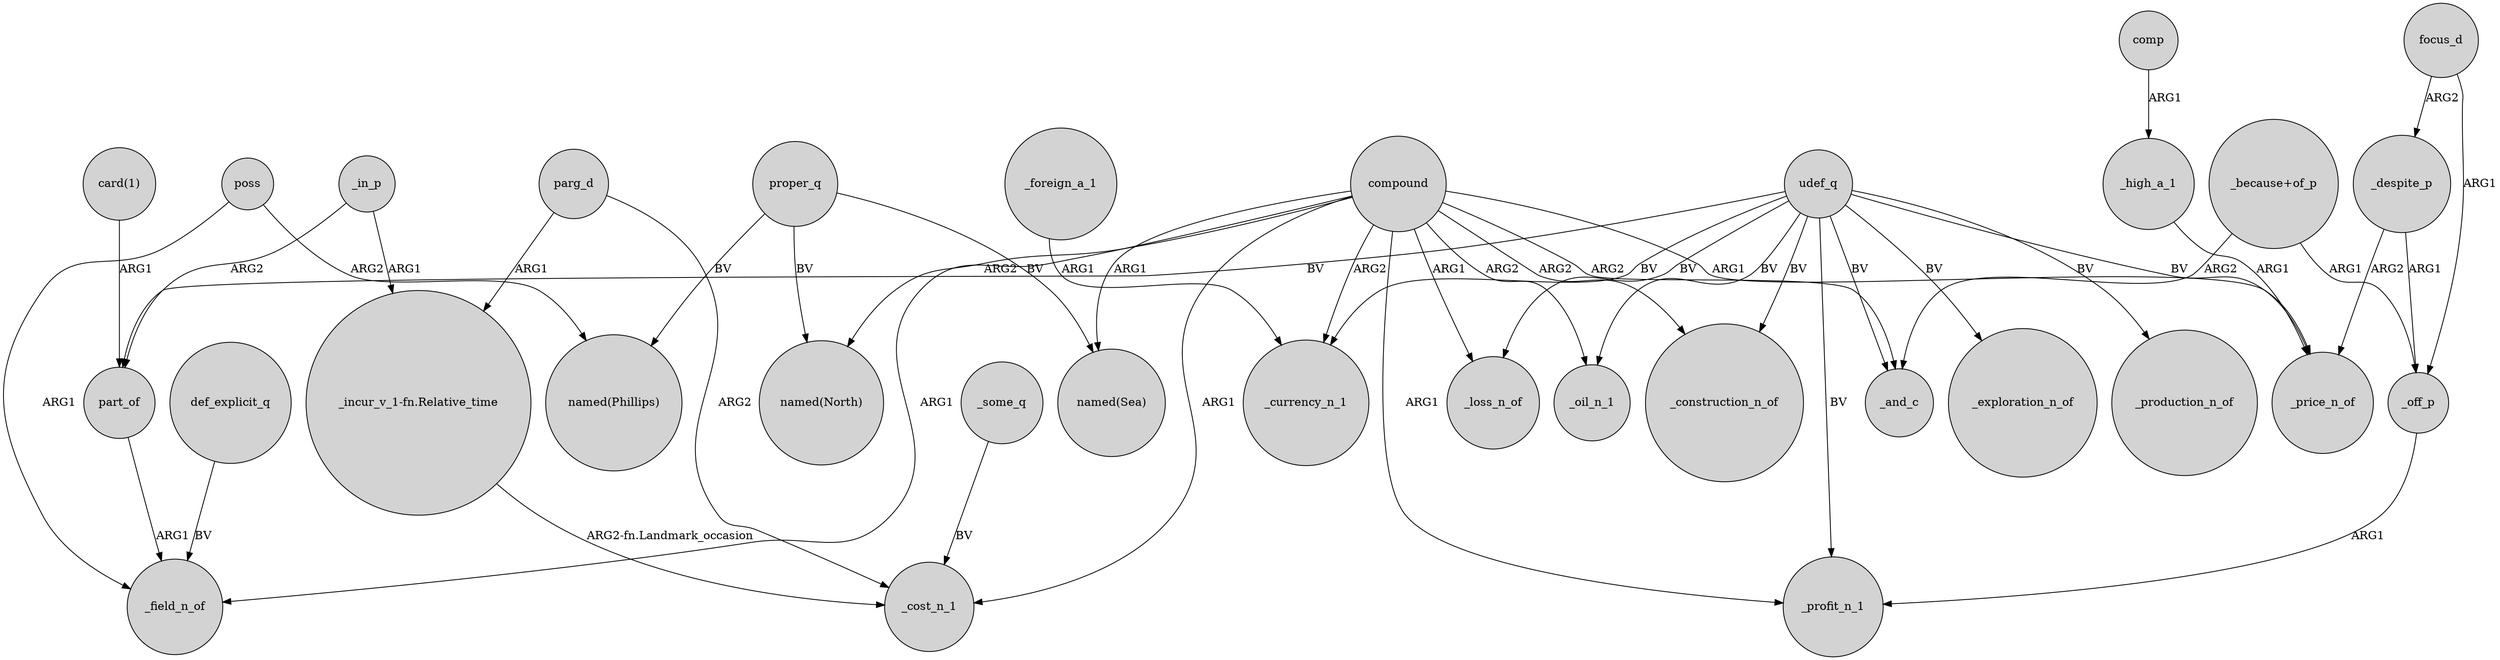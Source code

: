 digraph {
	node [shape=circle style=filled]
	proper_q -> "named(North)" [label=BV]
	udef_q -> part_of [label=BV]
	_foreign_a_1 -> _currency_n_1 [label=ARG1]
	udef_q -> _price_n_of [label=BV]
	udef_q -> _oil_n_1 [label=BV]
	udef_q -> _currency_n_1 [label=BV]
	compound -> _construction_n_of [label=ARG2]
	udef_q -> _profit_n_1 [label=BV]
	parg_d -> _cost_n_1 [label=ARG2]
	udef_q -> _and_c [label=BV]
	_in_p -> part_of [label=ARG2]
	compound -> _field_n_of [label=ARG1]
	"card(1)" -> part_of [label=ARG1]
	compound -> _and_c [label=ARG2]
	_high_a_1 -> _price_n_of [label=ARG1]
	_off_p -> _profit_n_1 [label=ARG1]
	focus_d -> _despite_p [label=ARG2]
	parg_d -> "_incur_v_1-fn.Relative_time" [label=ARG1]
	poss -> _field_n_of [label=ARG1]
	proper_q -> "named(Phillips)" [label=BV]
	compound -> _loss_n_of [label=ARG1]
	"_because+of_p" -> _off_p [label=ARG1]
	compound -> "named(Sea)" [label=ARG1]
	"_because+of_p" -> _and_c [label=ARG2]
	comp -> _high_a_1 [label=ARG1]
	udef_q -> _loss_n_of [label=BV]
	udef_q -> _exploration_n_of [label=BV]
	compound -> _profit_n_1 [label=ARG1]
	compound -> _oil_n_1 [label=ARG2]
	def_explicit_q -> _field_n_of [label=BV]
	part_of -> _field_n_of [label=ARG1]
	_in_p -> "_incur_v_1-fn.Relative_time" [label=ARG1]
	compound -> "named(North)" [label=ARG2]
	udef_q -> _construction_n_of [label=BV]
	compound -> _cost_n_1 [label=ARG1]
	_despite_p -> _off_p [label=ARG1]
	_some_q -> _cost_n_1 [label=BV]
	focus_d -> _off_p [label=ARG1]
	compound -> _price_n_of [label=ARG1]
	"_incur_v_1-fn.Relative_time" -> _cost_n_1 [label="ARG2-fn.Landmark_occasion"]
	_despite_p -> _price_n_of [label=ARG2]
	poss -> "named(Phillips)" [label=ARG2]
	udef_q -> _production_n_of [label=BV]
	compound -> _currency_n_1 [label=ARG2]
	proper_q -> "named(Sea)" [label=BV]
}
